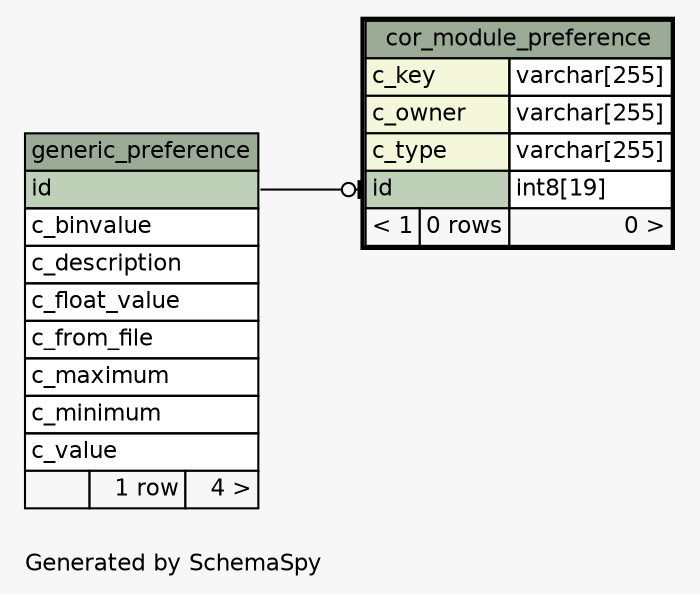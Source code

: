// dot 2.36.0 on Linux 4.4.0-101-generic
// SchemaSpy rev Unknown
digraph "oneDegreeRelationshipsDiagram" {
  graph [
    rankdir="RL"
    bgcolor="#f7f7f7"
    label="\nGenerated by SchemaSpy"
    labeljust="l"
    nodesep="0.18"
    ranksep="0.46"
    fontname="Helvetica"
    fontsize="11"
  ];
  node [
    fontname="Helvetica"
    fontsize="11"
    shape="plaintext"
  ];
  edge [
    arrowsize="0.8"
  ];
  "cor_module_preference":"id":w -> "generic_preference":"id":e [arrowhead=none dir=back arrowtail=teeodot];
  "cor_module_preference" [
    label=<
    <TABLE BORDER="2" CELLBORDER="1" CELLSPACING="0" BGCOLOR="#ffffff">
      <TR><TD COLSPAN="3" BGCOLOR="#9bab96" ALIGN="CENTER">cor_module_preference</TD></TR>
      <TR><TD PORT="c_key" COLSPAN="2" BGCOLOR="#f4f7da" ALIGN="LEFT">c_key</TD><TD PORT="c_key.type" ALIGN="LEFT">varchar[255]</TD></TR>
      <TR><TD PORT="c_owner" COLSPAN="2" BGCOLOR="#f4f7da" ALIGN="LEFT">c_owner</TD><TD PORT="c_owner.type" ALIGN="LEFT">varchar[255]</TD></TR>
      <TR><TD PORT="c_type" COLSPAN="2" BGCOLOR="#f4f7da" ALIGN="LEFT">c_type</TD><TD PORT="c_type.type" ALIGN="LEFT">varchar[255]</TD></TR>
      <TR><TD PORT="id" COLSPAN="2" BGCOLOR="#bed1b8" ALIGN="LEFT">id</TD><TD PORT="id.type" ALIGN="LEFT">int8[19]</TD></TR>
      <TR><TD ALIGN="LEFT" BGCOLOR="#f7f7f7">&lt; 1</TD><TD ALIGN="RIGHT" BGCOLOR="#f7f7f7">0 rows</TD><TD ALIGN="RIGHT" BGCOLOR="#f7f7f7">0 &gt;</TD></TR>
    </TABLE>>
    URL="cor_module_preference.html"
    tooltip="cor_module_preference"
  ];
  "generic_preference" [
    label=<
    <TABLE BORDER="0" CELLBORDER="1" CELLSPACING="0" BGCOLOR="#ffffff">
      <TR><TD COLSPAN="3" BGCOLOR="#9bab96" ALIGN="CENTER">generic_preference</TD></TR>
      <TR><TD PORT="id" COLSPAN="3" BGCOLOR="#bed1b8" ALIGN="LEFT">id</TD></TR>
      <TR><TD PORT="c_binvalue" COLSPAN="3" ALIGN="LEFT">c_binvalue</TD></TR>
      <TR><TD PORT="c_description" COLSPAN="3" ALIGN="LEFT">c_description</TD></TR>
      <TR><TD PORT="c_float_value" COLSPAN="3" ALIGN="LEFT">c_float_value</TD></TR>
      <TR><TD PORT="c_from_file" COLSPAN="3" ALIGN="LEFT">c_from_file</TD></TR>
      <TR><TD PORT="c_maximum" COLSPAN="3" ALIGN="LEFT">c_maximum</TD></TR>
      <TR><TD PORT="c_minimum" COLSPAN="3" ALIGN="LEFT">c_minimum</TD></TR>
      <TR><TD PORT="c_value" COLSPAN="3" ALIGN="LEFT">c_value</TD></TR>
      <TR><TD ALIGN="LEFT" BGCOLOR="#f7f7f7">  </TD><TD ALIGN="RIGHT" BGCOLOR="#f7f7f7">1 row</TD><TD ALIGN="RIGHT" BGCOLOR="#f7f7f7">4 &gt;</TD></TR>
    </TABLE>>
    URL="generic_preference.html"
    tooltip="generic_preference"
  ];
}
